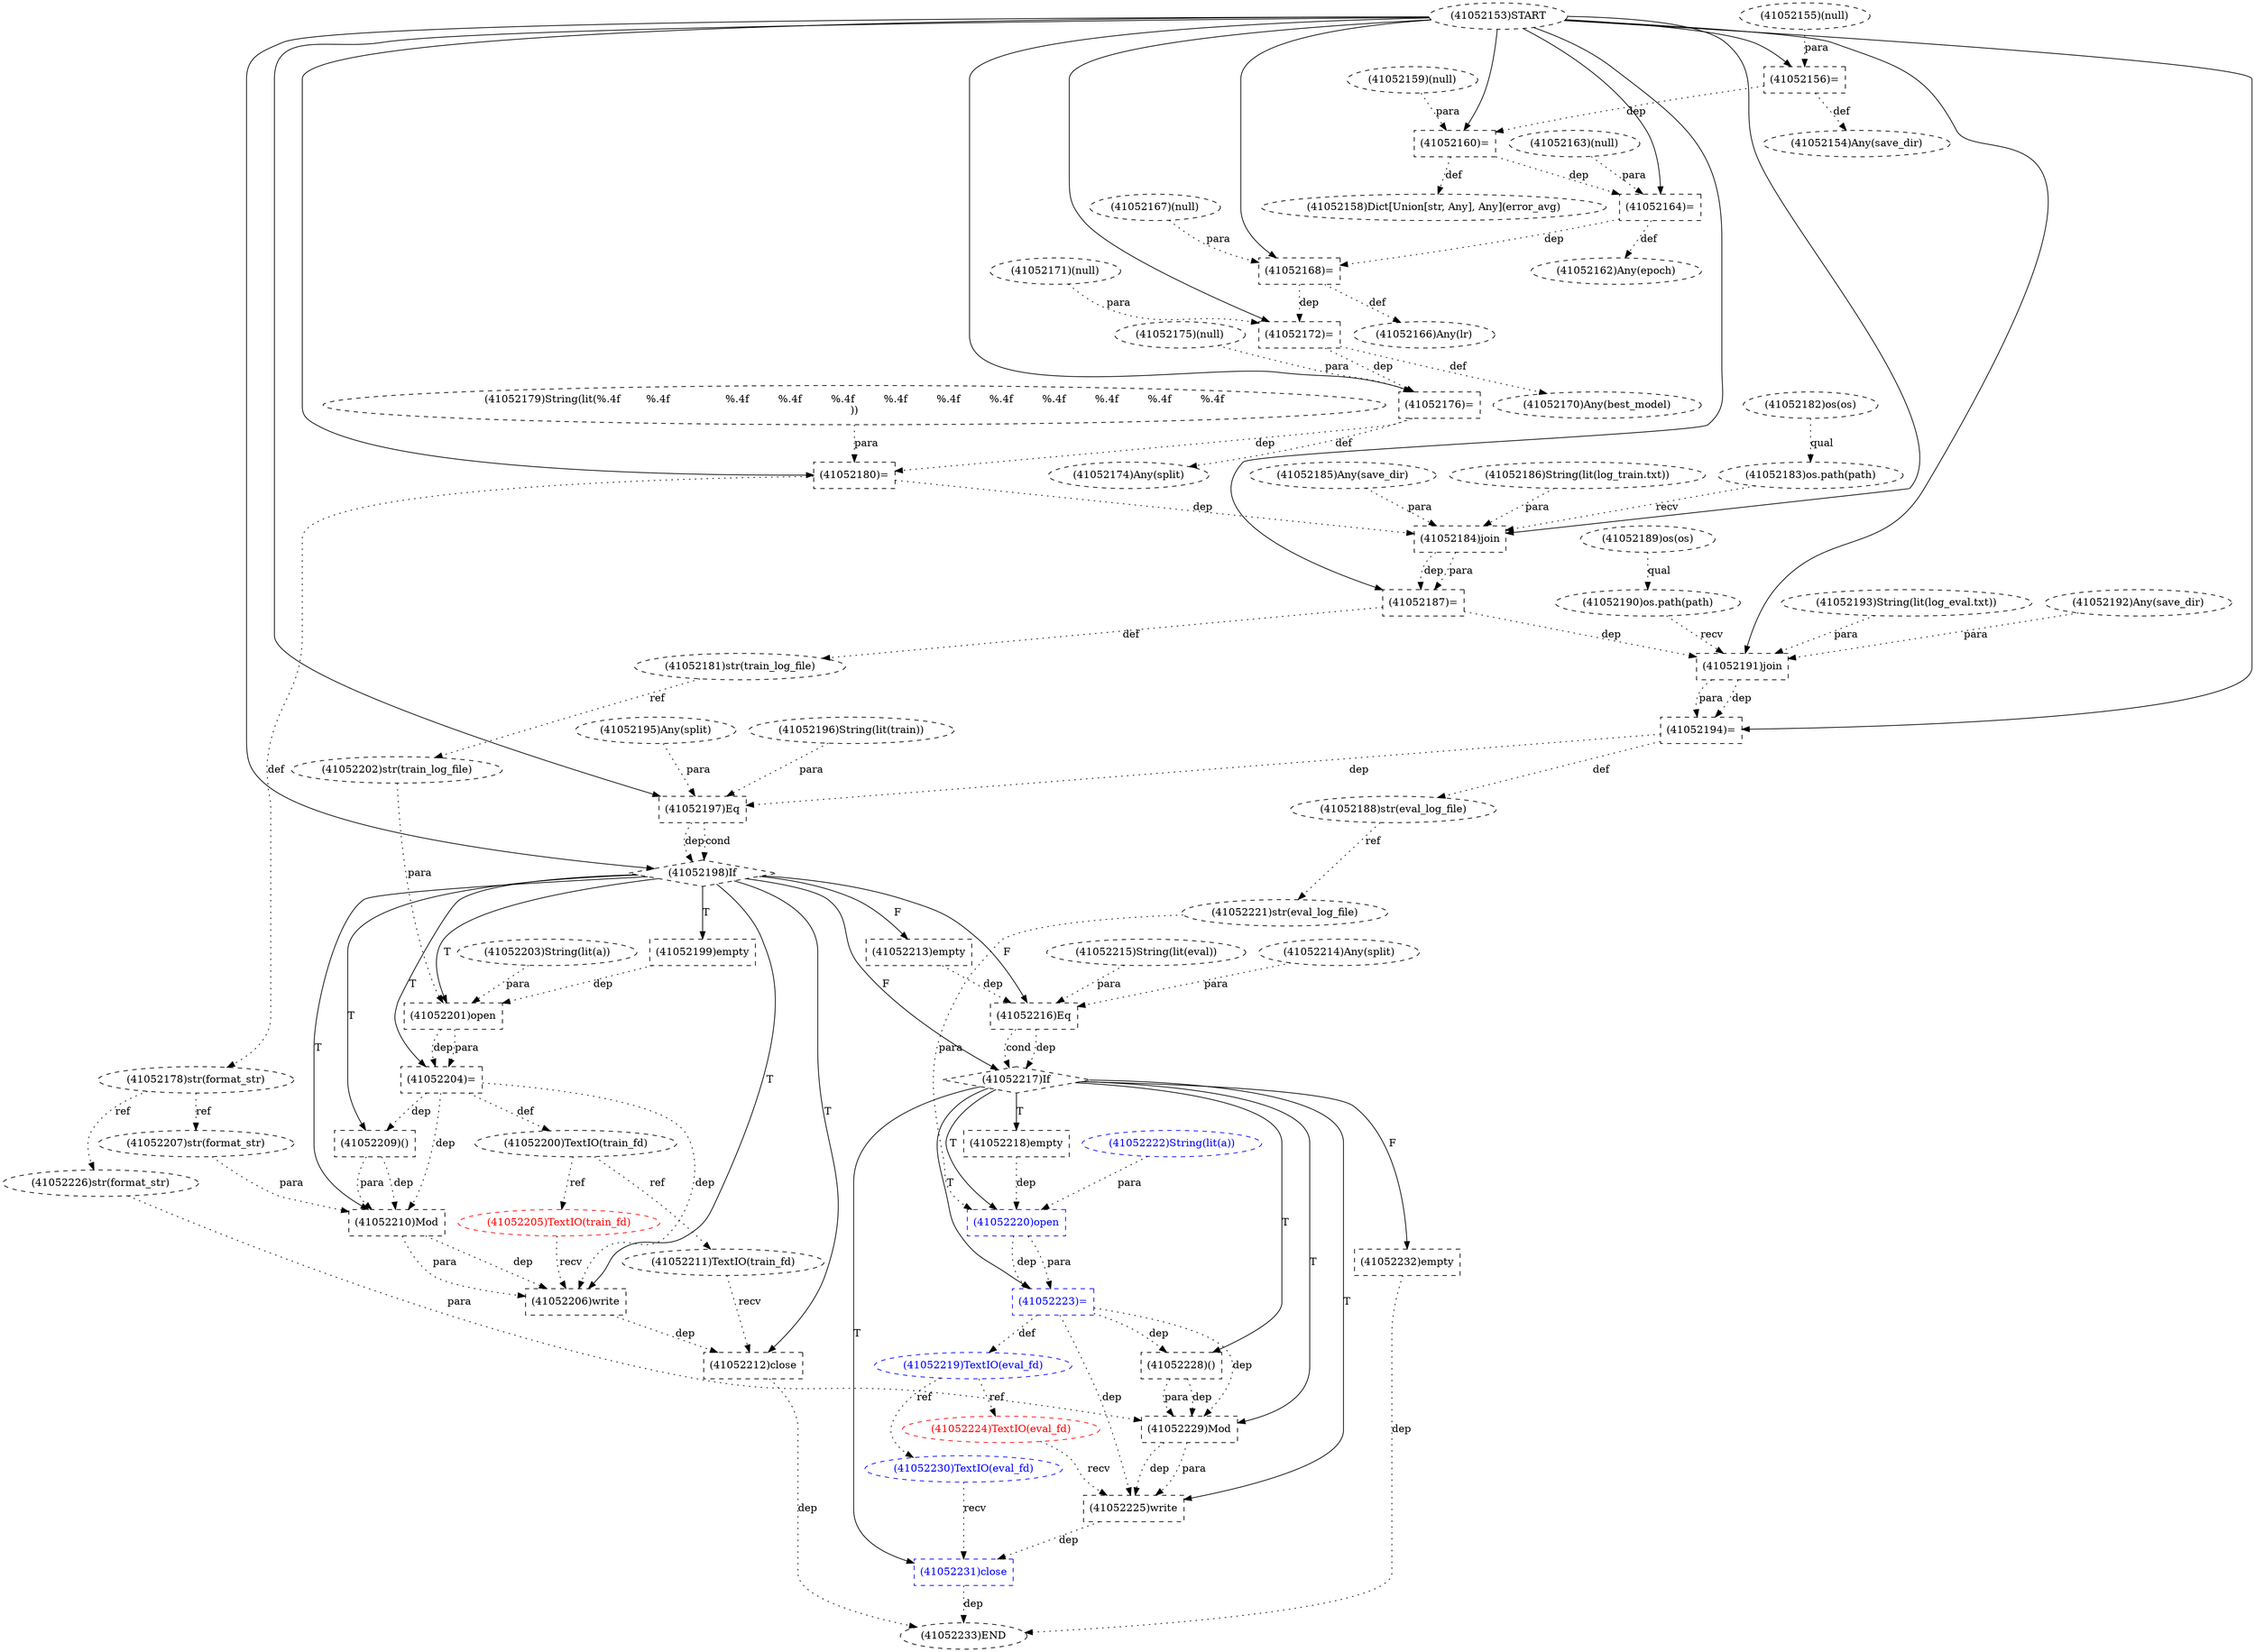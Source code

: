 digraph G {
1 [label="(41052194)=" shape=box style=dashed]
2 [label="(41052200)TextIO(train_fd)" shape=ellipse style=dashed color=black fontcolor=black]
3 [label="(41052192)Any(save_dir)" shape=ellipse style=dashed]
4 [label="(41052203)String(lit(a))" shape=ellipse style=dashed color=black fontcolor=black]
5 [label="(41052204)=" shape=box style=dashed color=black fontcolor=black]
6 [label="(41052223)=" shape=box style=dashed color=blue fontcolor=blue]
7 [label="(41052162)Any(epoch)" shape=ellipse style=dashed]
8 [label="(41052213)empty" shape=box style=dashed]
9 [label="(41052156)=" shape=box style=dashed]
10 [label="(41052186)String(lit(log_train.txt))" shape=ellipse style=dashed]
11 [label="(41052168)=" shape=box style=dashed]
12 [label="(41052212)close" shape=box style=dashed color=black fontcolor=black]
13 [label="(41052230)TextIO(eval_fd)" shape=ellipse style=dashed color=blue fontcolor=blue]
14 [label="(41052220)open" shape=box style=dashed color=blue fontcolor=blue]
15 [label="(41052232)empty" shape=box style=dashed]
16 [label="(41052198)If" shape=diamond style=dashed]
17 [label="(41052179)String(lit(%.4f	 %.4f		 %.4f	 %.4f	 %.4f	 %.4f	 %.4f	 %.4f	 %.4f	 %.4f	 %.4f	 %.4f
))" shape=ellipse style=dashed]
18 [label="(41052221)str(eval_log_file)" shape=ellipse style=dashed]
19 [label="(41052160)=" shape=box style=dashed]
20 [label="(41052155)(null)" shape=ellipse style=dashed]
21 [label="(41052233)END" style=dashed]
22 [label="(41052205)TextIO(train_fd)" shape=ellipse style=dashed color=red fontcolor=red]
23 [label="(41052181)str(train_log_file)" shape=ellipse style=dashed]
24 [label="(41052183)os.path(path)" shape=ellipse style=dashed]
25 [label="(41052216)Eq" shape=box style=dashed]
26 [label="(41052215)String(lit(eval))" shape=ellipse style=dashed]
27 [label="(41052229)Mod" shape=box style=dashed]
28 [label="(41052196)String(lit(train))" shape=ellipse style=dashed]
29 [label="(41052210)Mod" shape=box style=dashed]
30 [label="(41052188)str(eval_log_file)" shape=ellipse style=dashed]
31 [label="(41052206)write" shape=box style=dashed]
32 [label="(41052199)empty" shape=box style=dashed]
33 [label="(41052153)START" style=dashed]
34 [label="(41052159)(null)" shape=ellipse style=dashed]
35 [label="(41052219)TextIO(eval_fd)" shape=ellipse style=dashed color=blue fontcolor=blue]
36 [label="(41052170)Any(best_model)" shape=ellipse style=dashed]
37 [label="(41052214)Any(split)" shape=ellipse style=dashed]
38 [label="(41052209)()" shape=box style=dashed]
39 [label="(41052231)close" shape=box style=dashed color=blue fontcolor=blue]
40 [label="(41052167)(null)" shape=ellipse style=dashed]
41 [label="(41052190)os.path(path)" shape=ellipse style=dashed]
42 [label="(41052171)(null)" shape=ellipse style=dashed]
43 [label="(41052174)Any(split)" shape=ellipse style=dashed]
44 [label="(41052193)String(lit(log_eval.txt))" shape=ellipse style=dashed]
45 [label="(41052195)Any(split)" shape=ellipse style=dashed]
46 [label="(41052197)Eq" shape=box style=dashed]
47 [label="(41052226)str(format_str)" shape=ellipse style=dashed]
48 [label="(41052154)Any(save_dir)" shape=ellipse style=dashed]
49 [label="(41052225)write" shape=box style=dashed]
50 [label="(41052218)empty" shape=box style=dashed]
51 [label="(41052184)join" shape=box style=dashed]
52 [label="(41052189)os(os)" shape=ellipse style=dashed]
53 [label="(41052224)TextIO(eval_fd)" shape=ellipse style=dashed color=red fontcolor=red]
54 [label="(41052178)str(format_str)" shape=ellipse style=dashed]
55 [label="(41052166)Any(lr)" shape=ellipse style=dashed]
56 [label="(41052207)str(format_str)" shape=ellipse style=dashed]
57 [label="(41052176)=" shape=box style=dashed]
58 [label="(41052211)TextIO(train_fd)" shape=ellipse style=dashed color=black fontcolor=black]
59 [label="(41052217)If" shape=diamond style=dashed]
60 [label="(41052180)=" shape=box style=dashed]
61 [label="(41052191)join" shape=box style=dashed]
62 [label="(41052185)Any(save_dir)" shape=ellipse style=dashed]
63 [label="(41052175)(null)" shape=ellipse style=dashed]
64 [label="(41052172)=" shape=box style=dashed]
65 [label="(41052163)(null)" shape=ellipse style=dashed]
66 [label="(41052201)open" shape=box style=dashed color=black fontcolor=black]
67 [label="(41052158)Dict[Union[str, Any], Any](error_avg)" shape=ellipse style=dashed]
68 [label="(41052222)String(lit(a))" shape=ellipse style=dashed color=blue fontcolor=blue]
69 [label="(41052164)=" shape=box style=dashed]
70 [label="(41052182)os(os)" shape=ellipse style=dashed]
71 [label="(41052187)=" shape=box style=dashed]
72 [label="(41052202)str(train_log_file)" shape=ellipse style=dashed]
73 [label="(41052228)()" shape=box style=dashed]
33 -> 1 [label="" style=solid];
61 -> 1 [label="dep" style=dotted];
61 -> 1 [label="para" style=dotted];
5 -> 2 [label="def" style=dotted];
16 -> 5 [label="T"];
66 -> 5 [label="dep" style=dotted];
66 -> 5 [label="para" style=dotted];
59 -> 6 [label="T"];
14 -> 6 [label="dep" style=dotted];
14 -> 6 [label="para" style=dotted];
69 -> 7 [label="def" style=dotted];
16 -> 8 [label="F"];
33 -> 9 [label="" style=solid];
20 -> 9 [label="para" style=dotted];
33 -> 11 [label="" style=solid];
40 -> 11 [label="para" style=dotted];
69 -> 11 [label="dep" style=dotted];
16 -> 12 [label="T"];
58 -> 12 [label="recv" style=dotted];
31 -> 12 [label="dep" style=dotted];
35 -> 13 [label="ref" style=dotted];
59 -> 14 [label="T"];
18 -> 14 [label="para" style=dotted];
68 -> 14 [label="para" style=dotted];
50 -> 14 [label="dep" style=dotted];
59 -> 15 [label="F"];
33 -> 16 [label="" style=solid];
46 -> 16 [label="dep" style=dotted];
46 -> 16 [label="cond" style=dotted];
30 -> 18 [label="ref" style=dotted];
33 -> 19 [label="" style=solid];
34 -> 19 [label="para" style=dotted];
9 -> 19 [label="dep" style=dotted];
12 -> 21 [label="dep" style=dotted];
39 -> 21 [label="dep" style=dotted];
15 -> 21 [label="dep" style=dotted];
2 -> 22 [label="ref" style=dotted];
71 -> 23 [label="def" style=dotted];
70 -> 24 [label="qual" style=dotted];
16 -> 25 [label="F"];
37 -> 25 [label="para" style=dotted];
26 -> 25 [label="para" style=dotted];
8 -> 25 [label="dep" style=dotted];
59 -> 27 [label="T"];
47 -> 27 [label="para" style=dotted];
73 -> 27 [label="dep" style=dotted];
73 -> 27 [label="para" style=dotted];
6 -> 27 [label="dep" style=dotted];
16 -> 29 [label="T"];
56 -> 29 [label="para" style=dotted];
38 -> 29 [label="dep" style=dotted];
38 -> 29 [label="para" style=dotted];
5 -> 29 [label="dep" style=dotted];
1 -> 30 [label="def" style=dotted];
16 -> 31 [label="T"];
22 -> 31 [label="recv" style=dotted];
29 -> 31 [label="dep" style=dotted];
29 -> 31 [label="para" style=dotted];
5 -> 31 [label="dep" style=dotted];
16 -> 32 [label="T"];
6 -> 35 [label="def" style=dotted];
64 -> 36 [label="def" style=dotted];
16 -> 38 [label="T"];
5 -> 38 [label="dep" style=dotted];
59 -> 39 [label="T"];
13 -> 39 [label="recv" style=dotted];
49 -> 39 [label="dep" style=dotted];
52 -> 41 [label="qual" style=dotted];
57 -> 43 [label="def" style=dotted];
33 -> 46 [label="" style=solid];
45 -> 46 [label="para" style=dotted];
28 -> 46 [label="para" style=dotted];
1 -> 46 [label="dep" style=dotted];
54 -> 47 [label="ref" style=dotted];
9 -> 48 [label="def" style=dotted];
59 -> 49 [label="T"];
53 -> 49 [label="recv" style=dotted];
27 -> 49 [label="dep" style=dotted];
27 -> 49 [label="para" style=dotted];
6 -> 49 [label="dep" style=dotted];
59 -> 50 [label="T"];
33 -> 51 [label="" style=solid];
24 -> 51 [label="recv" style=dotted];
62 -> 51 [label="para" style=dotted];
10 -> 51 [label="para" style=dotted];
60 -> 51 [label="dep" style=dotted];
35 -> 53 [label="ref" style=dotted];
60 -> 54 [label="def" style=dotted];
11 -> 55 [label="def" style=dotted];
54 -> 56 [label="ref" style=dotted];
33 -> 57 [label="" style=solid];
63 -> 57 [label="para" style=dotted];
64 -> 57 [label="dep" style=dotted];
2 -> 58 [label="ref" style=dotted];
16 -> 59 [label="F"];
25 -> 59 [label="dep" style=dotted];
25 -> 59 [label="cond" style=dotted];
33 -> 60 [label="" style=solid];
17 -> 60 [label="para" style=dotted];
57 -> 60 [label="dep" style=dotted];
33 -> 61 [label="" style=solid];
41 -> 61 [label="recv" style=dotted];
3 -> 61 [label="para" style=dotted];
44 -> 61 [label="para" style=dotted];
71 -> 61 [label="dep" style=dotted];
33 -> 64 [label="" style=solid];
42 -> 64 [label="para" style=dotted];
11 -> 64 [label="dep" style=dotted];
16 -> 66 [label="T"];
72 -> 66 [label="para" style=dotted];
4 -> 66 [label="para" style=dotted];
32 -> 66 [label="dep" style=dotted];
19 -> 67 [label="def" style=dotted];
33 -> 69 [label="" style=solid];
65 -> 69 [label="para" style=dotted];
19 -> 69 [label="dep" style=dotted];
33 -> 71 [label="" style=solid];
51 -> 71 [label="dep" style=dotted];
51 -> 71 [label="para" style=dotted];
23 -> 72 [label="ref" style=dotted];
59 -> 73 [label="T"];
6 -> 73 [label="dep" style=dotted];
}